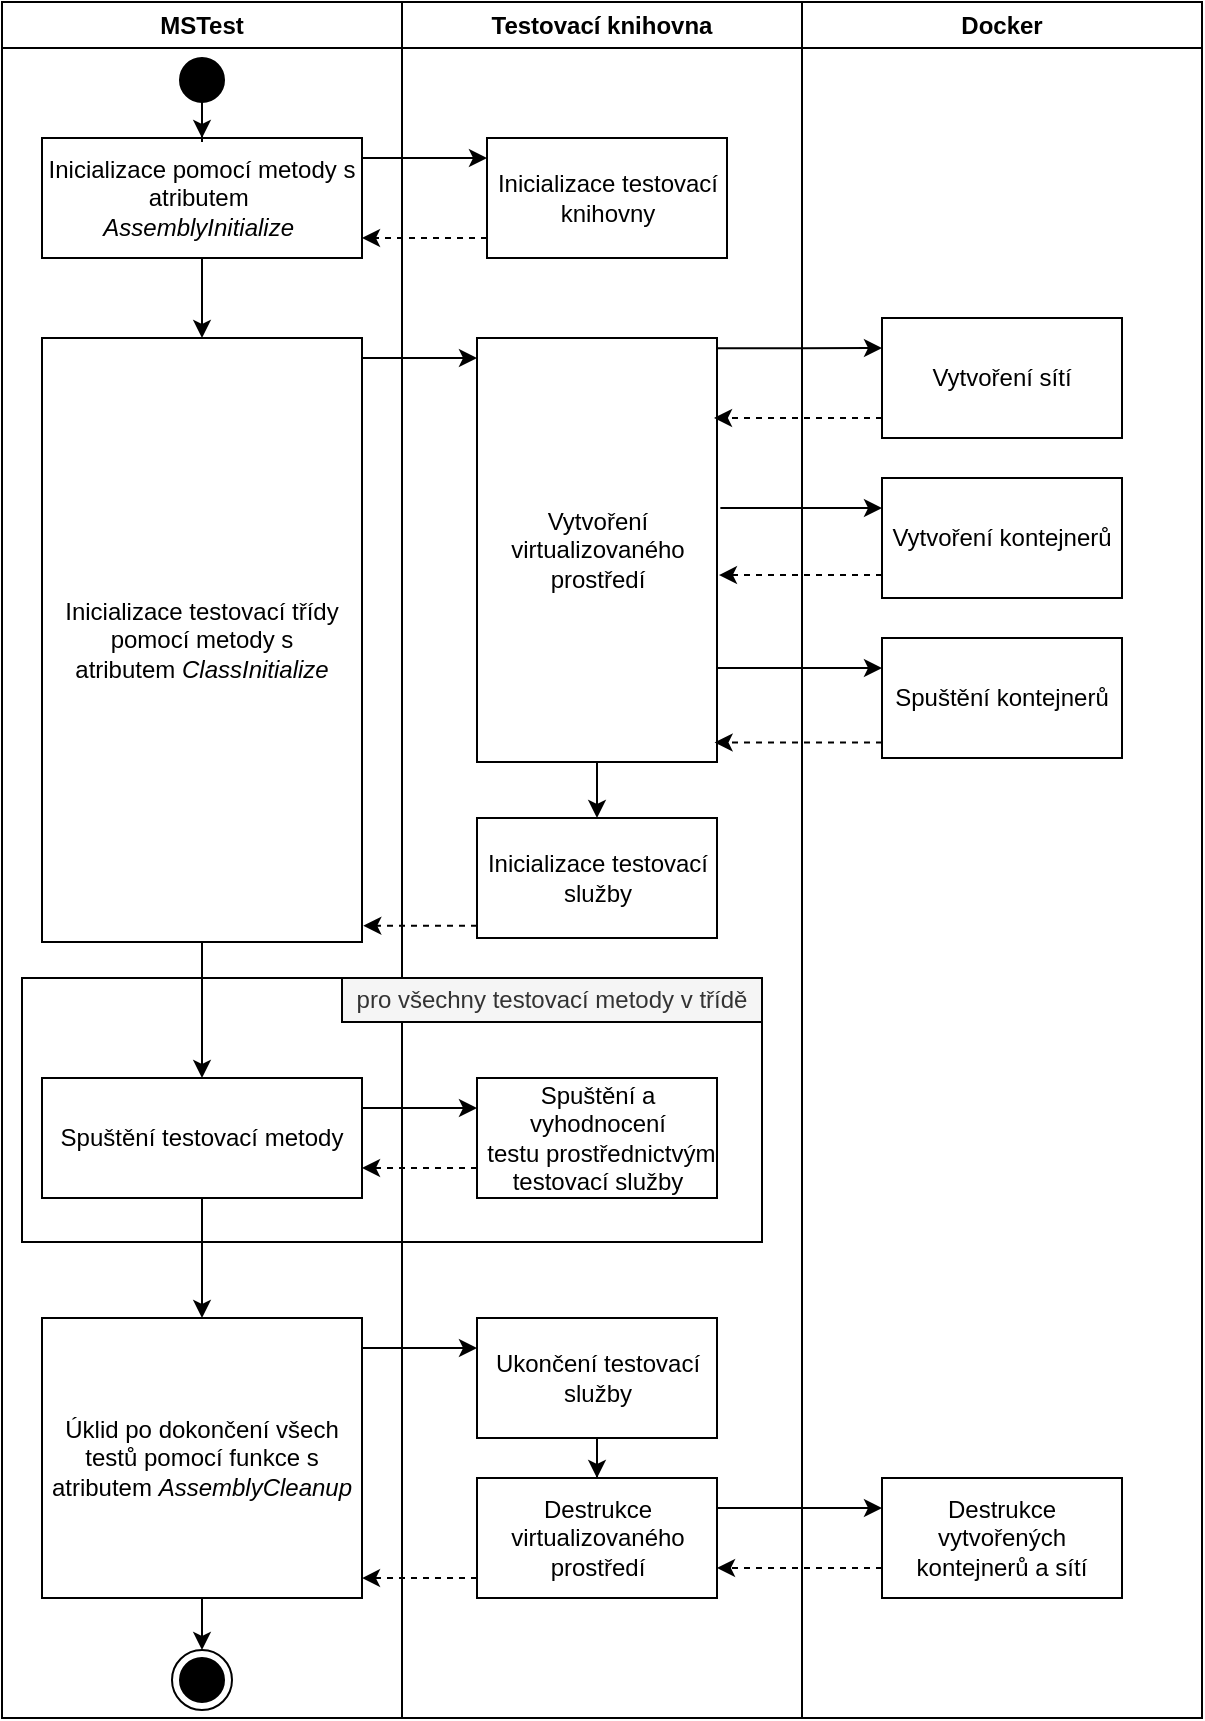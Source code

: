<mxfile version="21.2.1" type="device">
  <diagram name="Stránka-1" id="6MTOhlfxPXDXK-Cq6dDo">
    <mxGraphModel dx="1668" dy="3453" grid="1" gridSize="10" guides="1" tooltips="1" connect="1" arrows="1" fold="1" page="1" pageScale="1" pageWidth="827" pageHeight="1169" math="0" shadow="0">
      <root>
        <mxCell id="0" />
        <mxCell id="1" parent="0" />
        <mxCell id="8sRT1AQJl7CtKDQc5Smz-8" value="Testovací knihovna" style="swimlane;whiteSpace=wrap;html=1;" parent="1" vertex="1">
          <mxGeometry x="270" y="-2338" width="200" height="858" as="geometry" />
        </mxCell>
        <mxCell id="8sRT1AQJl7CtKDQc5Smz-54" value="" style="rounded=0;whiteSpace=wrap;html=1;fillColor=none;" parent="8sRT1AQJl7CtKDQc5Smz-8" vertex="1">
          <mxGeometry x="-190" y="488" width="370" height="132" as="geometry" />
        </mxCell>
        <mxCell id="8sRT1AQJl7CtKDQc5Smz-11" value="Inicializace testovací knihovny" style="rounded=0;whiteSpace=wrap;html=1;" parent="8sRT1AQJl7CtKDQc5Smz-8" vertex="1">
          <mxGeometry x="42.5" y="68" width="120" height="60" as="geometry" />
        </mxCell>
        <mxCell id="8sRT1AQJl7CtKDQc5Smz-39" style="edgeStyle=orthogonalEdgeStyle;rounded=0;orthogonalLoop=1;jettySize=auto;html=1;entryX=0.5;entryY=0;entryDx=0;entryDy=0;" parent="8sRT1AQJl7CtKDQc5Smz-8" source="8sRT1AQJl7CtKDQc5Smz-18" target="8sRT1AQJl7CtKDQc5Smz-38" edge="1">
          <mxGeometry relative="1" as="geometry" />
        </mxCell>
        <mxCell id="8sRT1AQJl7CtKDQc5Smz-18" value="Vytvoření virtualizovaného prostředí" style="rounded=0;whiteSpace=wrap;html=1;" parent="8sRT1AQJl7CtKDQc5Smz-8" vertex="1">
          <mxGeometry x="37.5" y="168" width="120" height="212" as="geometry" />
        </mxCell>
        <mxCell id="8sRT1AQJl7CtKDQc5Smz-38" value="Inicializace testovací služby" style="rounded=0;whiteSpace=wrap;html=1;" parent="8sRT1AQJl7CtKDQc5Smz-8" vertex="1">
          <mxGeometry x="37.5" y="408" width="120" height="60" as="geometry" />
        </mxCell>
        <mxCell id="8sRT1AQJl7CtKDQc5Smz-61" value="Destrukce virtualizovaného prostředí" style="rounded=0;whiteSpace=wrap;html=1;" parent="8sRT1AQJl7CtKDQc5Smz-8" vertex="1">
          <mxGeometry x="37.5" y="738" width="120" height="60" as="geometry" />
        </mxCell>
        <mxCell id="8sRT1AQJl7CtKDQc5Smz-43" value="Spuštění a vyhodnocení&lt;br&gt;&amp;nbsp;testu prostřednictvým testovací služby" style="rounded=0;whiteSpace=wrap;html=1;" parent="8sRT1AQJl7CtKDQc5Smz-8" vertex="1">
          <mxGeometry x="37.5" y="538" width="120" height="60" as="geometry" />
        </mxCell>
        <mxCell id="nnRgygUNw7w8NB23Pzox-3" style="edgeStyle=orthogonalEdgeStyle;rounded=0;orthogonalLoop=1;jettySize=auto;html=1;" edge="1" parent="8sRT1AQJl7CtKDQc5Smz-8" source="nnRgygUNw7w8NB23Pzox-1" target="8sRT1AQJl7CtKDQc5Smz-61">
          <mxGeometry relative="1" as="geometry" />
        </mxCell>
        <mxCell id="nnRgygUNw7w8NB23Pzox-1" value="Ukončení testovací služby" style="rounded=0;whiteSpace=wrap;html=1;" vertex="1" parent="8sRT1AQJl7CtKDQc5Smz-8">
          <mxGeometry x="37.5" y="658" width="120" height="60" as="geometry" />
        </mxCell>
        <mxCell id="8sRT1AQJl7CtKDQc5Smz-7" value="MSTest" style="swimlane;whiteSpace=wrap;html=1;startSize=23;" parent="1" vertex="1">
          <mxGeometry x="70" y="-2338" width="200" height="858" as="geometry" />
        </mxCell>
        <mxCell id="8sRT1AQJl7CtKDQc5Smz-17" style="edgeStyle=orthogonalEdgeStyle;rounded=0;orthogonalLoop=1;jettySize=auto;html=1;entryX=0.5;entryY=0;entryDx=0;entryDy=0;" parent="8sRT1AQJl7CtKDQc5Smz-7" source="8sRT1AQJl7CtKDQc5Smz-10" target="8sRT1AQJl7CtKDQc5Smz-15" edge="1">
          <mxGeometry relative="1" as="geometry" />
        </mxCell>
        <mxCell id="8sRT1AQJl7CtKDQc5Smz-10" value="Inicializace pomocí metody s atributem&amp;nbsp;&lt;br&gt;&lt;i&gt;AssemblyInitialize&lt;/i&gt;&amp;nbsp;" style="rounded=0;whiteSpace=wrap;html=1;" parent="8sRT1AQJl7CtKDQc5Smz-7" vertex="1">
          <mxGeometry x="20" y="68" width="160" height="60" as="geometry" />
        </mxCell>
        <mxCell id="8sRT1AQJl7CtKDQc5Smz-42" style="edgeStyle=orthogonalEdgeStyle;rounded=0;orthogonalLoop=1;jettySize=auto;html=1;" parent="8sRT1AQJl7CtKDQc5Smz-7" source="8sRT1AQJl7CtKDQc5Smz-15" target="8sRT1AQJl7CtKDQc5Smz-41" edge="1">
          <mxGeometry relative="1" as="geometry" />
        </mxCell>
        <mxCell id="8sRT1AQJl7CtKDQc5Smz-15" value="Inicializace testovací třídy pomocí metody s atributem&amp;nbsp;&lt;i&gt;ClassInitialize&lt;/i&gt;" style="rounded=0;whiteSpace=wrap;html=1;" parent="8sRT1AQJl7CtKDQc5Smz-7" vertex="1">
          <mxGeometry x="20" y="168" width="160" height="302" as="geometry" />
        </mxCell>
        <mxCell id="8sRT1AQJl7CtKDQc5Smz-35" style="edgeStyle=orthogonalEdgeStyle;rounded=0;orthogonalLoop=1;jettySize=auto;html=1;entryX=0.5;entryY=0;entryDx=0;entryDy=0;" parent="8sRT1AQJl7CtKDQc5Smz-7" source="8sRT1AQJl7CtKDQc5Smz-31" target="8sRT1AQJl7CtKDQc5Smz-10" edge="1">
          <mxGeometry relative="1" as="geometry" />
        </mxCell>
        <mxCell id="8sRT1AQJl7CtKDQc5Smz-31" value="" style="ellipse;whiteSpace=wrap;html=1;aspect=fixed;fillColor=#000000;" parent="8sRT1AQJl7CtKDQc5Smz-7" vertex="1">
          <mxGeometry x="89" y="28" width="22" height="22" as="geometry" />
        </mxCell>
        <mxCell id="8sRT1AQJl7CtKDQc5Smz-48" style="edgeStyle=orthogonalEdgeStyle;rounded=0;orthogonalLoop=1;jettySize=auto;html=1;entryX=0.5;entryY=0;entryDx=0;entryDy=0;" parent="8sRT1AQJl7CtKDQc5Smz-7" source="8sRT1AQJl7CtKDQc5Smz-41" target="8sRT1AQJl7CtKDQc5Smz-47" edge="1">
          <mxGeometry relative="1" as="geometry" />
        </mxCell>
        <mxCell id="8sRT1AQJl7CtKDQc5Smz-41" value="Spuštění testovací metody" style="rounded=0;whiteSpace=wrap;html=1;" parent="8sRT1AQJl7CtKDQc5Smz-7" vertex="1">
          <mxGeometry x="20" y="538" width="160" height="60" as="geometry" />
        </mxCell>
        <mxCell id="nnRgygUNw7w8NB23Pzox-11" style="edgeStyle=orthogonalEdgeStyle;rounded=0;orthogonalLoop=1;jettySize=auto;html=1;entryX=0.5;entryY=0;entryDx=0;entryDy=0;" edge="1" parent="8sRT1AQJl7CtKDQc5Smz-7" source="8sRT1AQJl7CtKDQc5Smz-47" target="8sRT1AQJl7CtKDQc5Smz-68">
          <mxGeometry relative="1" as="geometry" />
        </mxCell>
        <mxCell id="8sRT1AQJl7CtKDQc5Smz-47" value="Úklid po dokončení všech testů pomocí funkce s atributem&amp;nbsp;&lt;i&gt;AssemblyCleanup&lt;/i&gt;" style="rounded=0;whiteSpace=wrap;html=1;" parent="8sRT1AQJl7CtKDQc5Smz-7" vertex="1">
          <mxGeometry x="20" y="658" width="160" height="140" as="geometry" />
        </mxCell>
        <mxCell id="8sRT1AQJl7CtKDQc5Smz-68" value="" style="ellipse;html=1;shape=endState;fillColor=#000000;strokeColor=#000000;" parent="8sRT1AQJl7CtKDQc5Smz-7" vertex="1">
          <mxGeometry x="85" y="824" width="30" height="30" as="geometry" />
        </mxCell>
        <mxCell id="8sRT1AQJl7CtKDQc5Smz-55" value="pro všechny testovací metody v třídě" style="rounded=0;whiteSpace=wrap;html=1;fillColor=#f5f5f5;fontColor=#333333;strokeColor=#000000;" parent="8sRT1AQJl7CtKDQc5Smz-7" vertex="1">
          <mxGeometry x="170" y="488" width="210" height="22" as="geometry" />
        </mxCell>
        <mxCell id="8sRT1AQJl7CtKDQc5Smz-9" value="Docker" style="swimlane;whiteSpace=wrap;html=1;" parent="1" vertex="1">
          <mxGeometry x="470" y="-2338" width="200" height="858" as="geometry" />
        </mxCell>
        <mxCell id="8sRT1AQJl7CtKDQc5Smz-21" value="Vytvoření sítí" style="rounded=0;whiteSpace=wrap;html=1;" parent="8sRT1AQJl7CtKDQc5Smz-9" vertex="1">
          <mxGeometry x="40" y="158" width="120" height="60" as="geometry" />
        </mxCell>
        <mxCell id="8sRT1AQJl7CtKDQc5Smz-22" value="Vytvoření kontejnerů" style="rounded=0;whiteSpace=wrap;html=1;" parent="8sRT1AQJl7CtKDQc5Smz-9" vertex="1">
          <mxGeometry x="40" y="238" width="120" height="60" as="geometry" />
        </mxCell>
        <mxCell id="8sRT1AQJl7CtKDQc5Smz-23" value="Spuštění kontejnerů" style="rounded=0;whiteSpace=wrap;html=1;" parent="8sRT1AQJl7CtKDQc5Smz-9" vertex="1">
          <mxGeometry x="40" y="318" width="120" height="60" as="geometry" />
        </mxCell>
        <mxCell id="8sRT1AQJl7CtKDQc5Smz-62" value="Destrukce vytvořených kontejnerů a sítí" style="rounded=0;whiteSpace=wrap;html=1;" parent="8sRT1AQJl7CtKDQc5Smz-9" vertex="1">
          <mxGeometry x="40" y="738" width="120" height="60" as="geometry" />
        </mxCell>
        <mxCell id="8sRT1AQJl7CtKDQc5Smz-13" style="edgeStyle=orthogonalEdgeStyle;rounded=0;orthogonalLoop=1;jettySize=auto;html=1;endArrow=classic;endFill=1;dashed=1;" parent="1" source="8sRT1AQJl7CtKDQc5Smz-11" target="8sRT1AQJl7CtKDQc5Smz-10" edge="1">
          <mxGeometry relative="1" as="geometry">
            <Array as="points">
              <mxPoint x="280" y="-2220" />
              <mxPoint x="280" y="-2220" />
            </Array>
          </mxGeometry>
        </mxCell>
        <mxCell id="8sRT1AQJl7CtKDQc5Smz-19" style="edgeStyle=orthogonalEdgeStyle;rounded=0;orthogonalLoop=1;jettySize=auto;html=1;" parent="1" source="8sRT1AQJl7CtKDQc5Smz-15" target="8sRT1AQJl7CtKDQc5Smz-18" edge="1">
          <mxGeometry relative="1" as="geometry">
            <Array as="points">
              <mxPoint x="300" y="-2160" />
              <mxPoint x="300" y="-2160" />
            </Array>
          </mxGeometry>
        </mxCell>
        <mxCell id="8sRT1AQJl7CtKDQc5Smz-24" style="edgeStyle=orthogonalEdgeStyle;rounded=0;orthogonalLoop=1;jettySize=auto;html=1;entryX=0;entryY=0.25;entryDx=0;entryDy=0;exitX=0.996;exitY=0.024;exitDx=0;exitDy=0;exitPerimeter=0;" parent="1" source="8sRT1AQJl7CtKDQc5Smz-18" target="8sRT1AQJl7CtKDQc5Smz-21" edge="1">
          <mxGeometry relative="1" as="geometry" />
        </mxCell>
        <mxCell id="8sRT1AQJl7CtKDQc5Smz-25" style="edgeStyle=orthogonalEdgeStyle;rounded=0;orthogonalLoop=1;jettySize=auto;html=1;endArrow=classic;endFill=1;dashed=1;" parent="1" source="8sRT1AQJl7CtKDQc5Smz-21" edge="1">
          <mxGeometry relative="1" as="geometry">
            <mxPoint x="426" y="-2130" as="targetPoint" />
            <Array as="points">
              <mxPoint x="426" y="-2130" />
            </Array>
          </mxGeometry>
        </mxCell>
        <mxCell id="8sRT1AQJl7CtKDQc5Smz-26" style="edgeStyle=orthogonalEdgeStyle;rounded=0;orthogonalLoop=1;jettySize=auto;html=1;entryX=0;entryY=0.25;entryDx=0;entryDy=0;exitX=1.014;exitY=0.401;exitDx=0;exitDy=0;exitPerimeter=0;" parent="1" source="8sRT1AQJl7CtKDQc5Smz-18" target="8sRT1AQJl7CtKDQc5Smz-22" edge="1">
          <mxGeometry relative="1" as="geometry" />
        </mxCell>
        <mxCell id="8sRT1AQJl7CtKDQc5Smz-27" style="edgeStyle=orthogonalEdgeStyle;rounded=0;orthogonalLoop=1;jettySize=auto;html=1;entryX=1.008;entryY=0.559;entryDx=0;entryDy=0;entryPerimeter=0;dashed=1;" parent="1" source="8sRT1AQJl7CtKDQc5Smz-22" target="8sRT1AQJl7CtKDQc5Smz-18" edge="1">
          <mxGeometry relative="1" as="geometry">
            <Array as="points">
              <mxPoint x="548" y="-2051" />
            </Array>
          </mxGeometry>
        </mxCell>
        <mxCell id="8sRT1AQJl7CtKDQc5Smz-28" style="edgeStyle=orthogonalEdgeStyle;rounded=0;orthogonalLoop=1;jettySize=auto;html=1;entryX=0;entryY=0.25;entryDx=0;entryDy=0;" parent="1" source="8sRT1AQJl7CtKDQc5Smz-18" target="8sRT1AQJl7CtKDQc5Smz-23" edge="1">
          <mxGeometry relative="1" as="geometry">
            <Array as="points">
              <mxPoint x="510" y="-2005" />
              <mxPoint x="510" y="-2005" />
            </Array>
          </mxGeometry>
        </mxCell>
        <mxCell id="8sRT1AQJl7CtKDQc5Smz-29" style="edgeStyle=orthogonalEdgeStyle;rounded=0;orthogonalLoop=1;jettySize=auto;html=1;entryX=0.99;entryY=0.954;entryDx=0;entryDy=0;entryPerimeter=0;dashed=1;" parent="1" source="8sRT1AQJl7CtKDQc5Smz-23" target="8sRT1AQJl7CtKDQc5Smz-18" edge="1">
          <mxGeometry relative="1" as="geometry">
            <Array as="points">
              <mxPoint x="590" y="-1968" />
              <mxPoint x="590" y="-1968" />
            </Array>
          </mxGeometry>
        </mxCell>
        <mxCell id="8sRT1AQJl7CtKDQc5Smz-40" style="edgeStyle=orthogonalEdgeStyle;rounded=0;orthogonalLoop=1;jettySize=auto;html=1;entryX=1.004;entryY=0.973;entryDx=0;entryDy=0;entryPerimeter=0;dashed=1;" parent="1" source="8sRT1AQJl7CtKDQc5Smz-38" target="8sRT1AQJl7CtKDQc5Smz-15" edge="1">
          <mxGeometry relative="1" as="geometry">
            <Array as="points">
              <mxPoint x="340" y="-1876" />
              <mxPoint x="340" y="-1876" />
            </Array>
          </mxGeometry>
        </mxCell>
        <mxCell id="8sRT1AQJl7CtKDQc5Smz-59" style="edgeStyle=orthogonalEdgeStyle;rounded=0;orthogonalLoop=1;jettySize=auto;html=1;entryX=1;entryY=0.75;entryDx=0;entryDy=0;dashed=1;" parent="1" source="8sRT1AQJl7CtKDQc5Smz-43" target="8sRT1AQJl7CtKDQc5Smz-41" edge="1">
          <mxGeometry relative="1" as="geometry">
            <Array as="points">
              <mxPoint x="330" y="-1755" />
              <mxPoint x="330" y="-1755" />
            </Array>
          </mxGeometry>
        </mxCell>
        <mxCell id="8sRT1AQJl7CtKDQc5Smz-73" value="" style="endArrow=classic;html=1;rounded=0;exitX=1;exitY=0.25;exitDx=0;exitDy=0;entryX=0;entryY=0.25;entryDx=0;entryDy=0;" parent="1" source="8sRT1AQJl7CtKDQc5Smz-41" target="8sRT1AQJl7CtKDQc5Smz-43" edge="1">
          <mxGeometry width="50" height="50" relative="1" as="geometry">
            <mxPoint x="270" y="-1740" as="sourcePoint" />
            <mxPoint x="320" y="-1790" as="targetPoint" />
          </mxGeometry>
        </mxCell>
        <mxCell id="8sRT1AQJl7CtKDQc5Smz-74" style="edgeStyle=orthogonalEdgeStyle;rounded=0;orthogonalLoop=1;jettySize=auto;html=1;" parent="1" source="8sRT1AQJl7CtKDQc5Smz-10" target="8sRT1AQJl7CtKDQc5Smz-11" edge="1">
          <mxGeometry relative="1" as="geometry">
            <Array as="points">
              <mxPoint x="280" y="-2260" />
              <mxPoint x="280" y="-2260" />
            </Array>
          </mxGeometry>
        </mxCell>
        <mxCell id="nnRgygUNw7w8NB23Pzox-5" style="edgeStyle=orthogonalEdgeStyle;rounded=0;orthogonalLoop=1;jettySize=auto;html=1;entryX=0;entryY=0.25;entryDx=0;entryDy=0;exitX=1;exitY=0.25;exitDx=0;exitDy=0;" edge="1" parent="1" source="8sRT1AQJl7CtKDQc5Smz-61" target="8sRT1AQJl7CtKDQc5Smz-62">
          <mxGeometry relative="1" as="geometry" />
        </mxCell>
        <mxCell id="nnRgygUNw7w8NB23Pzox-6" style="edgeStyle=orthogonalEdgeStyle;rounded=0;orthogonalLoop=1;jettySize=auto;html=1;entryX=1;entryY=0.75;entryDx=0;entryDy=0;dashed=1;" edge="1" parent="1" source="8sRT1AQJl7CtKDQc5Smz-62" target="8sRT1AQJl7CtKDQc5Smz-61">
          <mxGeometry relative="1" as="geometry">
            <Array as="points">
              <mxPoint x="500" y="-1555" />
              <mxPoint x="500" y="-1555" />
            </Array>
          </mxGeometry>
        </mxCell>
        <mxCell id="nnRgygUNw7w8NB23Pzox-7" style="edgeStyle=orthogonalEdgeStyle;rounded=0;orthogonalLoop=1;jettySize=auto;html=1;entryX=0;entryY=0.25;entryDx=0;entryDy=0;" edge="1" parent="1" source="8sRT1AQJl7CtKDQc5Smz-47" target="nnRgygUNw7w8NB23Pzox-1">
          <mxGeometry relative="1" as="geometry">
            <Array as="points">
              <mxPoint x="260" y="-1665" />
              <mxPoint x="260" y="-1665" />
            </Array>
          </mxGeometry>
        </mxCell>
        <mxCell id="nnRgygUNw7w8NB23Pzox-10" style="edgeStyle=orthogonalEdgeStyle;rounded=0;orthogonalLoop=1;jettySize=auto;html=1;entryX=1;entryY=0.929;entryDx=0;entryDy=0;entryPerimeter=0;dashed=1;" edge="1" parent="1" source="8sRT1AQJl7CtKDQc5Smz-61" target="8sRT1AQJl7CtKDQc5Smz-47">
          <mxGeometry relative="1" as="geometry">
            <Array as="points">
              <mxPoint x="300" y="-1550" />
              <mxPoint x="300" y="-1550" />
            </Array>
          </mxGeometry>
        </mxCell>
      </root>
    </mxGraphModel>
  </diagram>
</mxfile>
